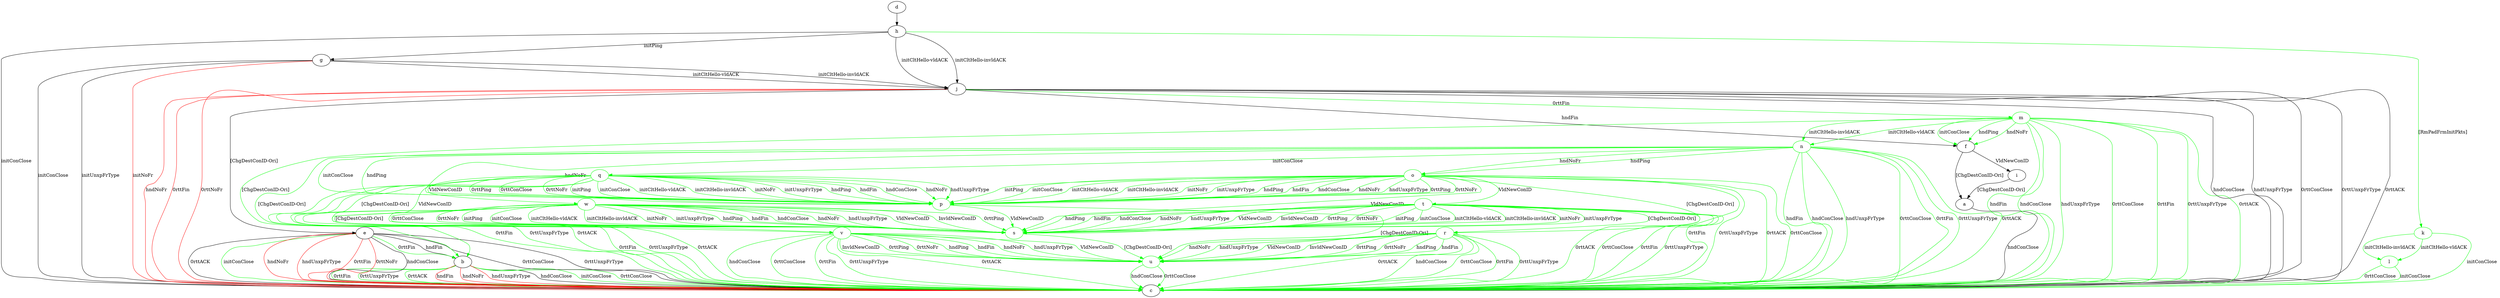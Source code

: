 digraph "" {
	a -> c	[key=0,
		label="hndConClose "];
	b -> c	[key=0,
		label="hndConClose "];
	b -> c	[key=1,
		color=green,
		label="initConClose "];
	b -> c	[key=2,
		color=green,
		label="0rttConClose "];
	b -> c	[key=3,
		color=green,
		label="0rttFin "];
	b -> c	[key=4,
		color=green,
		label="0rttUnxpFrType "];
	b -> c	[key=5,
		color=green,
		label="0rttACK "];
	b -> c	[key=6,
		color=red,
		label="hndFin "];
	b -> c	[key=7,
		color=red,
		label="hndNoFr "];
	b -> c	[key=8,
		color=red,
		label="hndUnxpFrType "];
	d -> h	[key=0];
	e -> b	[key=0,
		label="hndFin "];
	e -> b	[key=1,
		color=green,
		label="0rttFin "];
	e -> c	[key=0,
		label="hndConClose "];
	e -> c	[key=1,
		label="0rttConClose "];
	e -> c	[key=2,
		label="0rttUnxpFrType "];
	e -> c	[key=3,
		label="0rttACK "];
	e -> c	[key=4,
		color=green,
		label="initConClose "];
	e -> c	[key=5,
		color=red,
		label="hndNoFr "];
	e -> c	[key=6,
		color=red,
		label="hndUnxpFrType "];
	e -> c	[key=7,
		color=red,
		label="0rttFin "];
	e -> c	[key=8,
		color=red,
		label="0rttNoFr "];
	f -> a	[key=0,
		label="[ChgDestConID-Ori] "];
	f -> i	[key=0,
		label="VldNewConID "];
	g -> c	[key=0,
		label="initConClose "];
	g -> c	[key=1,
		label="initUnxpFrType "];
	g -> c	[key=2,
		color=red,
		label="initNoFr "];
	g -> j	[key=0,
		label="initCltHello-vldACK "];
	g -> j	[key=1,
		label="initCltHello-invldACK "];
	h -> c	[key=0,
		label="initConClose "];
	h -> g	[key=0,
		label="initPing "];
	h -> j	[key=0,
		label="initCltHello-vldACK "];
	h -> j	[key=1,
		label="initCltHello-invldACK "];
	k	[color=green];
	h -> k	[key=0,
		color=green,
		label="[RmPadFrmInitPkts] "];
	i -> a	[key=0,
		label="[ChgDestConID-Ori] "];
	j -> c	[key=0,
		label="hndConClose "];
	j -> c	[key=1,
		label="hndUnxpFrType "];
	j -> c	[key=2,
		label="0rttConClose "];
	j -> c	[key=3,
		label="0rttUnxpFrType "];
	j -> c	[key=4,
		label="0rttACK "];
	j -> c	[key=5,
		color=red,
		label="hndNoFr "];
	j -> c	[key=6,
		color=red,
		label="0rttFin "];
	j -> c	[key=7,
		color=red,
		label="0rttNoFr "];
	j -> e	[key=0,
		label="[ChgDestConID-Ori] "];
	j -> f	[key=0,
		label="hndFin "];
	m	[color=green];
	j -> m	[key=0,
		color=green,
		label="0rttFin "];
	k -> c	[key=0,
		color=green,
		label="initConClose "];
	l	[color=green];
	k -> l	[key=0,
		color=green,
		label="initCltHello-vldACK "];
	k -> l	[key=1,
		color=green,
		label="initCltHello-invldACK "];
	l -> c	[key=0,
		color=green,
		label="initConClose "];
	l -> c	[key=1,
		color=green,
		label="0rttConClose "];
	m -> b	[key=0,
		color=green,
		label="[ChgDestConID-Ori] "];
	m -> c	[key=0,
		color=green,
		label="hndFin "];
	m -> c	[key=1,
		color=green,
		label="hndConClose "];
	m -> c	[key=2,
		color=green,
		label="hndUnxpFrType "];
	m -> c	[key=3,
		color=green,
		label="0rttConClose "];
	m -> c	[key=4,
		color=green,
		label="0rttFin "];
	m -> c	[key=5,
		color=green,
		label="0rttUnxpFrType "];
	m -> c	[key=6,
		color=green,
		label="0rttACK "];
	m -> f	[key=0,
		color=green,
		label="initConClose "];
	m -> f	[key=1,
		color=green,
		label="hndPing "];
	m -> f	[key=2,
		color=green,
		label="hndNoFr "];
	n	[color=green];
	m -> n	[key=0,
		color=green,
		label="initCltHello-vldACK "];
	m -> n	[key=1,
		color=green,
		label="initCltHello-invldACK "];
	n -> b	[key=0,
		color=green,
		label="[ChgDestConID-Ori] "];
	n -> c	[key=0,
		color=green,
		label="hndFin "];
	n -> c	[key=1,
		color=green,
		label="hndConClose "];
	n -> c	[key=2,
		color=green,
		label="hndUnxpFrType "];
	n -> c	[key=3,
		color=green,
		label="0rttConClose "];
	n -> c	[key=4,
		color=green,
		label="0rttFin "];
	n -> c	[key=5,
		color=green,
		label="0rttUnxpFrType "];
	n -> c	[key=6,
		color=green,
		label="0rttACK "];
	o	[color=green];
	n -> o	[key=0,
		color=green,
		label="hndPing "];
	n -> o	[key=1,
		color=green,
		label="hndNoFr "];
	p	[color=green];
	n -> p	[key=0,
		color=green,
		label="initConClose "];
	n -> p	[key=1,
		color=green,
		label="hndPing "];
	n -> p	[key=2,
		color=green,
		label="hndNoFr "];
	q	[color=green];
	n -> q	[key=0,
		color=green,
		label="initConClose "];
	o -> c	[key=0,
		color=green,
		label="0rttConClose "];
	o -> c	[key=1,
		color=green,
		label="0rttFin "];
	o -> c	[key=2,
		color=green,
		label="0rttUnxpFrType "];
	o -> c	[key=3,
		color=green,
		label="0rttACK "];
	o -> p	[key=0,
		color=green,
		label="initPing "];
	o -> p	[key=1,
		color=green,
		label="initConClose "];
	o -> p	[key=2,
		color=green,
		label="initCltHello-vldACK "];
	o -> p	[key=3,
		color=green,
		label="initCltHello-invldACK "];
	o -> p	[key=4,
		color=green,
		label="initNoFr "];
	o -> p	[key=5,
		color=green,
		label="initUnxpFrType "];
	o -> p	[key=6,
		color=green,
		label="hndPing "];
	o -> p	[key=7,
		color=green,
		label="hndFin "];
	o -> p	[key=8,
		color=green,
		label="hndConClose "];
	o -> p	[key=9,
		color=green,
		label="hndNoFr "];
	o -> p	[key=10,
		color=green,
		label="hndUnxpFrType "];
	o -> p	[key=11,
		color=green,
		label="0rttPing "];
	o -> p	[key=12,
		color=green,
		label="0rttNoFr "];
	r	[color=green];
	o -> r	[key=0,
		color=green,
		label="[ChgDestConID-Ori] "];
	s	[color=green];
	o -> s	[key=0,
		color=green,
		label="VldNewConID "];
	t	[color=green];
	o -> t	[key=0,
		color=green,
		label="VldNewConID "];
	p -> s	[key=0,
		color=green,
		label="VldNewConID "];
	u	[color=green];
	p -> u	[key=0,
		color=green,
		label="[ChgDestConID-Ori] "];
	q -> c	[key=0,
		color=green,
		label="0rttFin "];
	q -> c	[key=1,
		color=green,
		label="0rttUnxpFrType "];
	q -> c	[key=2,
		color=green,
		label="0rttACK "];
	q -> p	[key=0,
		color=green,
		label="initPing "];
	q -> p	[key=1,
		color=green,
		label="initConClose "];
	q -> p	[key=2,
		color=green,
		label="initCltHello-vldACK "];
	q -> p	[key=3,
		color=green,
		label="initCltHello-invldACK "];
	q -> p	[key=4,
		color=green,
		label="initNoFr "];
	q -> p	[key=5,
		color=green,
		label="initUnxpFrType "];
	q -> p	[key=6,
		color=green,
		label="hndPing "];
	q -> p	[key=7,
		color=green,
		label="hndFin "];
	q -> p	[key=8,
		color=green,
		label="hndConClose "];
	q -> p	[key=9,
		color=green,
		label="hndNoFr "];
	q -> p	[key=10,
		color=green,
		label="hndUnxpFrType "];
	q -> p	[key=11,
		color=green,
		label="0rttPing "];
	q -> p	[key=12,
		color=green,
		label="0rttConClose "];
	q -> p	[key=13,
		color=green,
		label="0rttNoFr "];
	q -> s	[key=0,
		color=green,
		label="VldNewConID "];
	v	[color=green];
	q -> v	[key=0,
		color=green,
		label="[ChgDestConID-Ori] "];
	w	[color=green];
	q -> w	[key=0,
		color=green,
		label="VldNewConID "];
	r -> c	[key=0,
		color=green,
		label="hndConClose "];
	r -> c	[key=1,
		color=green,
		label="0rttConClose "];
	r -> c	[key=2,
		color=green,
		label="0rttFin "];
	r -> c	[key=3,
		color=green,
		label="0rttUnxpFrType "];
	r -> c	[key=4,
		color=green,
		label="0rttACK "];
	r -> u	[key=0,
		color=green,
		label="hndPing "];
	r -> u	[key=1,
		color=green,
		label="hndFin "];
	r -> u	[key=2,
		color=green,
		label="hndNoFr "];
	r -> u	[key=3,
		color=green,
		label="hndUnxpFrType "];
	r -> u	[key=4,
		color=green,
		label="VldNewConID "];
	r -> u	[key=5,
		color=green,
		label="InvldNewConID "];
	r -> u	[key=6,
		color=green,
		label="0rttPing "];
	r -> u	[key=7,
		color=green,
		label="0rttNoFr "];
	s -> u	[key=0,
		color=green,
		label="[ChgDestConID-Ori] "];
	t -> c	[key=0,
		color=green,
		label="0rttConClose "];
	t -> c	[key=1,
		color=green,
		label="0rttFin "];
	t -> c	[key=2,
		color=green,
		label="0rttUnxpFrType "];
	t -> c	[key=3,
		color=green,
		label="0rttACK "];
	t -> r	[key=0,
		color=green,
		label="[ChgDestConID-Ori] "];
	t -> s	[key=0,
		color=green,
		label="initPing "];
	t -> s	[key=1,
		color=green,
		label="initConClose "];
	t -> s	[key=2,
		color=green,
		label="initCltHello-vldACK "];
	t -> s	[key=3,
		color=green,
		label="initCltHello-invldACK "];
	t -> s	[key=4,
		color=green,
		label="initNoFr "];
	t -> s	[key=5,
		color=green,
		label="initUnxpFrType "];
	t -> s	[key=6,
		color=green,
		label="hndPing "];
	t -> s	[key=7,
		color=green,
		label="hndFin "];
	t -> s	[key=8,
		color=green,
		label="hndConClose "];
	t -> s	[key=9,
		color=green,
		label="hndNoFr "];
	t -> s	[key=10,
		color=green,
		label="hndUnxpFrType "];
	t -> s	[key=11,
		color=green,
		label="VldNewConID "];
	t -> s	[key=12,
		color=green,
		label="InvldNewConID "];
	t -> s	[key=13,
		color=green,
		label="0rttPing "];
	t -> s	[key=14,
		color=green,
		label="0rttNoFr "];
	u -> c	[key=0,
		color=green,
		label="hndConClose "];
	u -> c	[key=1,
		color=green,
		label="0rttConClose "];
	v -> c	[key=0,
		color=green,
		label="hndConClose "];
	v -> c	[key=1,
		color=green,
		label="0rttConClose "];
	v -> c	[key=2,
		color=green,
		label="0rttFin "];
	v -> c	[key=3,
		color=green,
		label="0rttUnxpFrType "];
	v -> c	[key=4,
		color=green,
		label="0rttACK "];
	v -> u	[key=0,
		color=green,
		label="hndPing "];
	v -> u	[key=1,
		color=green,
		label="hndFin "];
	v -> u	[key=2,
		color=green,
		label="hndNoFr "];
	v -> u	[key=3,
		color=green,
		label="hndUnxpFrType "];
	v -> u	[key=4,
		color=green,
		label="VldNewConID "];
	v -> u	[key=5,
		color=green,
		label="InvldNewConID "];
	v -> u	[key=6,
		color=green,
		label="0rttPing "];
	v -> u	[key=7,
		color=green,
		label="0rttNoFr "];
	w -> c	[key=0,
		color=green,
		label="0rttFin "];
	w -> c	[key=1,
		color=green,
		label="0rttUnxpFrType "];
	w -> c	[key=2,
		color=green,
		label="0rttACK "];
	w -> s	[key=0,
		color=green,
		label="initPing "];
	w -> s	[key=1,
		color=green,
		label="initConClose "];
	w -> s	[key=2,
		color=green,
		label="initCltHello-vldACK "];
	w -> s	[key=3,
		color=green,
		label="initCltHello-invldACK "];
	w -> s	[key=4,
		color=green,
		label="initNoFr "];
	w -> s	[key=5,
		color=green,
		label="initUnxpFrType "];
	w -> s	[key=6,
		color=green,
		label="hndPing "];
	w -> s	[key=7,
		color=green,
		label="hndFin "];
	w -> s	[key=8,
		color=green,
		label="hndConClose "];
	w -> s	[key=9,
		color=green,
		label="hndNoFr "];
	w -> s	[key=10,
		color=green,
		label="hndUnxpFrType "];
	w -> s	[key=11,
		color=green,
		label="VldNewConID "];
	w -> s	[key=12,
		color=green,
		label="InvldNewConID "];
	w -> s	[key=13,
		color=green,
		label="0rttPing "];
	w -> s	[key=14,
		color=green,
		label="0rttConClose "];
	w -> s	[key=15,
		color=green,
		label="0rttNoFr "];
	w -> v	[key=0,
		color=green,
		label="[ChgDestConID-Ori] "];
}
